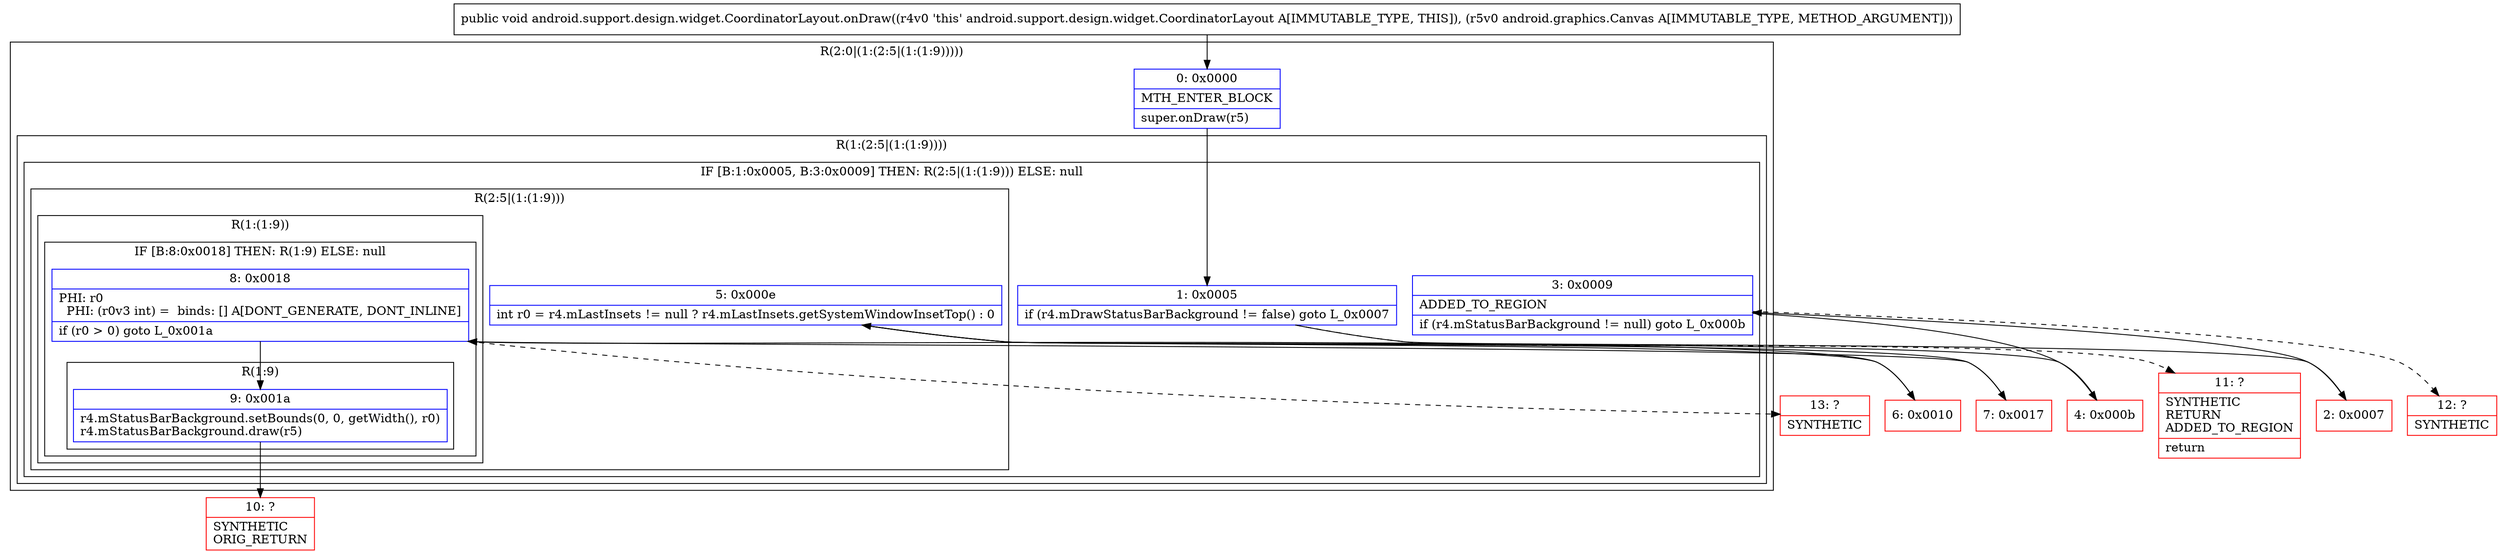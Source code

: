 digraph "CFG forandroid.support.design.widget.CoordinatorLayout.onDraw(Landroid\/graphics\/Canvas;)V" {
subgraph cluster_Region_345856050 {
label = "R(2:0|(1:(2:5|(1:(1:9)))))";
node [shape=record,color=blue];
Node_0 [shape=record,label="{0\:\ 0x0000|MTH_ENTER_BLOCK\l|super.onDraw(r5)\l}"];
subgraph cluster_Region_338734523 {
label = "R(1:(2:5|(1:(1:9))))";
node [shape=record,color=blue];
subgraph cluster_IfRegion_991543129 {
label = "IF [B:1:0x0005, B:3:0x0009] THEN: R(2:5|(1:(1:9))) ELSE: null";
node [shape=record,color=blue];
Node_1 [shape=record,label="{1\:\ 0x0005|if (r4.mDrawStatusBarBackground != false) goto L_0x0007\l}"];
Node_3 [shape=record,label="{3\:\ 0x0009|ADDED_TO_REGION\l|if (r4.mStatusBarBackground != null) goto L_0x000b\l}"];
subgraph cluster_Region_374582007 {
label = "R(2:5|(1:(1:9)))";
node [shape=record,color=blue];
Node_5 [shape=record,label="{5\:\ 0x000e|int r0 = r4.mLastInsets != null ? r4.mLastInsets.getSystemWindowInsetTop() : 0\l}"];
subgraph cluster_Region_1942934771 {
label = "R(1:(1:9))";
node [shape=record,color=blue];
subgraph cluster_IfRegion_1819244469 {
label = "IF [B:8:0x0018] THEN: R(1:9) ELSE: null";
node [shape=record,color=blue];
Node_8 [shape=record,label="{8\:\ 0x0018|PHI: r0 \l  PHI: (r0v3 int) =  binds: [] A[DONT_GENERATE, DONT_INLINE]\l|if (r0 \> 0) goto L_0x001a\l}"];
subgraph cluster_Region_4187947 {
label = "R(1:9)";
node [shape=record,color=blue];
Node_9 [shape=record,label="{9\:\ 0x001a|r4.mStatusBarBackground.setBounds(0, 0, getWidth(), r0)\lr4.mStatusBarBackground.draw(r5)\l}"];
}
}
}
}
}
}
}
Node_2 [shape=record,color=red,label="{2\:\ 0x0007}"];
Node_4 [shape=record,color=red,label="{4\:\ 0x000b}"];
Node_6 [shape=record,color=red,label="{6\:\ 0x0010}"];
Node_7 [shape=record,color=red,label="{7\:\ 0x0017}"];
Node_10 [shape=record,color=red,label="{10\:\ ?|SYNTHETIC\lORIG_RETURN\l}"];
Node_11 [shape=record,color=red,label="{11\:\ ?|SYNTHETIC\lRETURN\lADDED_TO_REGION\l|return\l}"];
Node_12 [shape=record,color=red,label="{12\:\ ?|SYNTHETIC\l}"];
Node_13 [shape=record,color=red,label="{13\:\ ?|SYNTHETIC\l}"];
MethodNode[shape=record,label="{public void android.support.design.widget.CoordinatorLayout.onDraw((r4v0 'this' android.support.design.widget.CoordinatorLayout A[IMMUTABLE_TYPE, THIS]), (r5v0 android.graphics.Canvas A[IMMUTABLE_TYPE, METHOD_ARGUMENT])) }"];
MethodNode -> Node_0;
Node_0 -> Node_1;
Node_1 -> Node_2;
Node_1 -> Node_11[style=dashed];
Node_3 -> Node_4;
Node_3 -> Node_12[style=dashed];
Node_5 -> Node_6;
Node_5 -> Node_7;
Node_8 -> Node_9;
Node_8 -> Node_13[style=dashed];
Node_9 -> Node_10;
Node_2 -> Node_3;
Node_4 -> Node_5;
Node_6 -> Node_8;
Node_7 -> Node_8;
}

